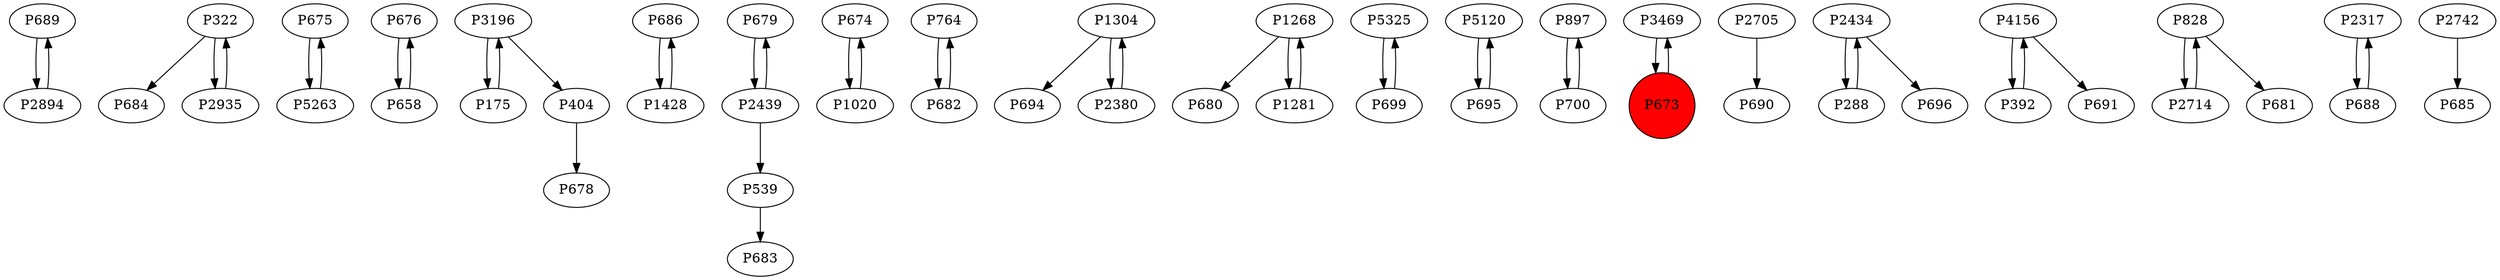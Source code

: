 digraph {
	P689 -> P2894
	P322 -> P684
	P675 -> P5263
	P676 -> P658
	P3196 -> P175
	P686 -> P1428
	P658 -> P676
	P2894 -> P689
	P679 -> P2439
	P674 -> P1020
	P764 -> P682
	P1304 -> P694
	P1268 -> P680
	P2439 -> P679
	P2439 -> P539
	P5325 -> P699
	P404 -> P678
	P1020 -> P674
	P5120 -> P695
	P5263 -> P675
	P897 -> P700
	P3469 -> P673
	P3196 -> P404
	P2705 -> P690
	P2434 -> P288
	P695 -> P5120
	P2380 -> P1304
	P682 -> P764
	P4156 -> P392
	P828 -> P2714
	P4156 -> P691
	P392 -> P4156
	P288 -> P2434
	P2935 -> P322
	P1304 -> P2380
	P1428 -> P686
	P2434 -> P696
	P175 -> P3196
	P322 -> P2935
	P1281 -> P1268
	P673 -> P3469
	P828 -> P681
	P539 -> P683
	P2714 -> P828
	P700 -> P897
	P699 -> P5325
	P2317 -> P688
	P2742 -> P685
	P1268 -> P1281
	P688 -> P2317
	P673 [shape=circle]
	P673 [style=filled]
	P673 [fillcolor=red]
}